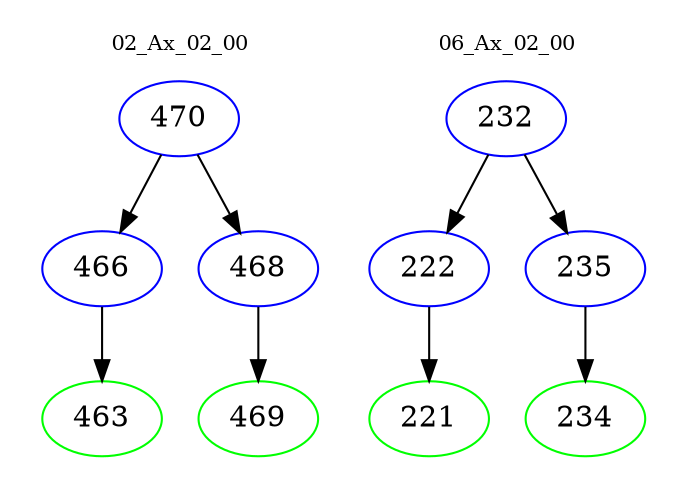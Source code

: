 digraph{
subgraph cluster_0 {
color = white
label = "02_Ax_02_00";
fontsize=10;
T0_470 [label="470", color="blue"]
T0_470 -> T0_466 [color="black"]
T0_466 [label="466", color="blue"]
T0_466 -> T0_463 [color="black"]
T0_463 [label="463", color="green"]
T0_470 -> T0_468 [color="black"]
T0_468 [label="468", color="blue"]
T0_468 -> T0_469 [color="black"]
T0_469 [label="469", color="green"]
}
subgraph cluster_1 {
color = white
label = "06_Ax_02_00";
fontsize=10;
T1_232 [label="232", color="blue"]
T1_232 -> T1_222 [color="black"]
T1_222 [label="222", color="blue"]
T1_222 -> T1_221 [color="black"]
T1_221 [label="221", color="green"]
T1_232 -> T1_235 [color="black"]
T1_235 [label="235", color="blue"]
T1_235 -> T1_234 [color="black"]
T1_234 [label="234", color="green"]
}
}
